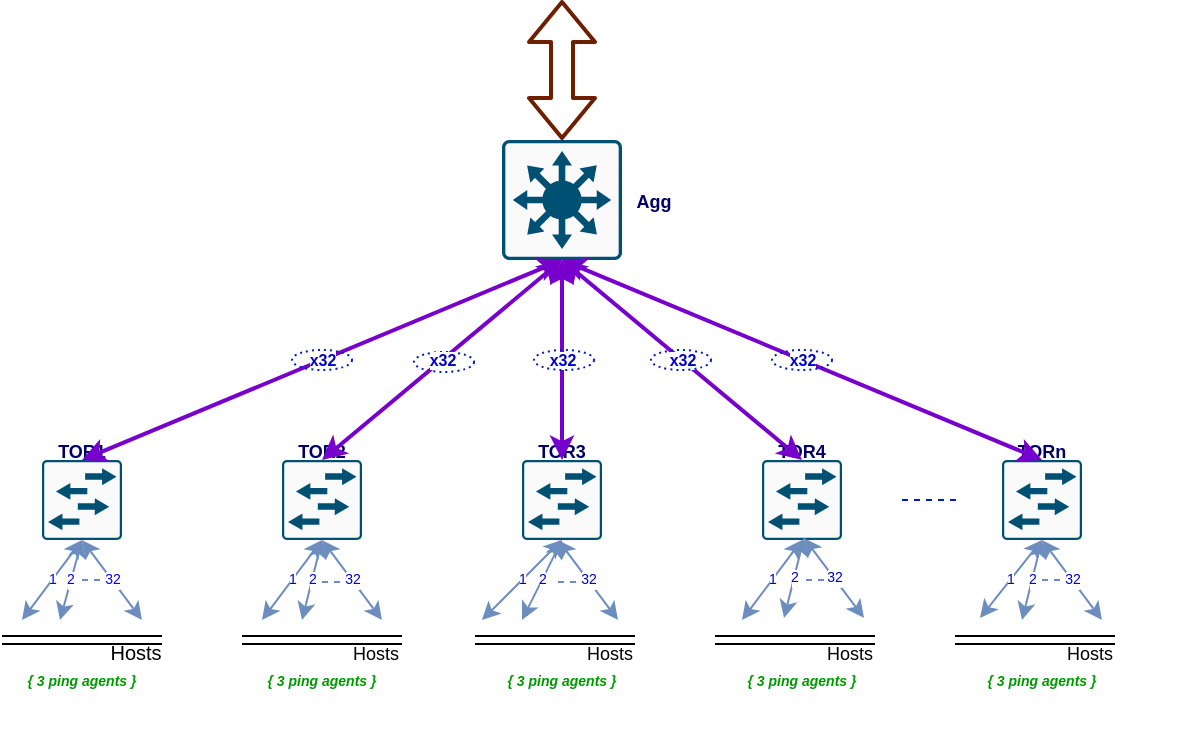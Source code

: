 <mxfile version="12.9.10" type="github">
  <diagram id="5KiuH8XkOpqRYHE2uusJ" name="Page-1">
    <mxGraphModel dx="714" dy="633" grid="1" gridSize="10" guides="1" tooltips="1" connect="1" arrows="1" fold="1" page="1" pageScale="1" pageWidth="850" pageHeight="1100" math="0" shadow="0">
      <root>
        <mxCell id="0" />
        <mxCell id="1" parent="0" />
        <mxCell id="-ruIdGfZLTY7F62S9Ap_-1" value="" style="points=[[0.015,0.015,0],[0.985,0.015,0],[0.985,0.985,0],[0.015,0.985,0],[0.25,0,0],[0.5,0,0],[0.75,0,0],[1,0.25,0],[1,0.5,0],[1,0.75,0],[0.75,1,0],[0.5,1,0],[0.25,1,0],[0,0.75,0],[0,0.5,0],[0,0.25,0]];verticalLabelPosition=bottom;html=1;verticalAlign=top;aspect=fixed;align=center;pointerEvents=1;shape=mxgraph.cisco19.rect;prIcon=l3_switch;fillColor=#FAFAFA;strokeColor=#005073;" parent="1" vertex="1">
          <mxGeometry x="310" y="160" width="60" height="60" as="geometry" />
        </mxCell>
        <mxCell id="uiAMYh9efbAVhKRE-S2l-2" value="" style="points=[[0.015,0.015,0],[0.985,0.015,0],[0.985,0.985,0],[0.015,0.985,0],[0.25,0,0],[0.5,0,0],[0.75,0,0],[1,0.25,0],[1,0.5,0],[1,0.75,0],[0.75,1,0],[0.5,1,0],[0.25,1,0],[0,0.75,0],[0,0.5,0],[0,0.25,0]];verticalLabelPosition=bottom;html=1;verticalAlign=top;aspect=fixed;align=center;pointerEvents=1;shape=mxgraph.cisco19.rect;prIcon=l2_switch;fillColor=#FAFAFA;strokeColor=#005073;" parent="1" vertex="1">
          <mxGeometry x="80" y="320" width="40" height="40" as="geometry" />
        </mxCell>
        <mxCell id="uiAMYh9efbAVhKRE-S2l-3" value="" style="points=[[0.015,0.015,0],[0.985,0.015,0],[0.985,0.985,0],[0.015,0.985,0],[0.25,0,0],[0.5,0,0],[0.75,0,0],[1,0.25,0],[1,0.5,0],[1,0.75,0],[0.75,1,0],[0.5,1,0],[0.25,1,0],[0,0.75,0],[0,0.5,0],[0,0.25,0]];verticalLabelPosition=bottom;html=1;verticalAlign=top;aspect=fixed;align=center;pointerEvents=1;shape=mxgraph.cisco19.rect;prIcon=l2_switch;fillColor=#FAFAFA;strokeColor=#005073;" parent="1" vertex="1">
          <mxGeometry x="200" y="320" width="40" height="40" as="geometry" />
        </mxCell>
        <mxCell id="uiAMYh9efbAVhKRE-S2l-4" value="" style="points=[[0.015,0.015,0],[0.985,0.015,0],[0.985,0.985,0],[0.015,0.985,0],[0.25,0,0],[0.5,0,0],[0.75,0,0],[1,0.25,0],[1,0.5,0],[1,0.75,0],[0.75,1,0],[0.5,1,0],[0.25,1,0],[0,0.75,0],[0,0.5,0],[0,0.25,0]];verticalLabelPosition=bottom;html=1;verticalAlign=top;aspect=fixed;align=center;pointerEvents=1;shape=mxgraph.cisco19.rect;prIcon=l2_switch;fillColor=#FAFAFA;strokeColor=#005073;" parent="1" vertex="1">
          <mxGeometry x="320" y="320" width="40" height="40" as="geometry" />
        </mxCell>
        <mxCell id="uiAMYh9efbAVhKRE-S2l-5" value="" style="points=[[0.015,0.015,0],[0.985,0.015,0],[0.985,0.985,0],[0.015,0.985,0],[0.25,0,0],[0.5,0,0],[0.75,0,0],[1,0.25,0],[1,0.5,0],[1,0.75,0],[0.75,1,0],[0.5,1,0],[0.25,1,0],[0,0.75,0],[0,0.5,0],[0,0.25,0]];verticalLabelPosition=bottom;html=1;verticalAlign=top;aspect=fixed;align=center;pointerEvents=1;shape=mxgraph.cisco19.rect;prIcon=l2_switch;fillColor=#FAFAFA;strokeColor=#005073;" parent="1" vertex="1">
          <mxGeometry x="440" y="320" width="40" height="40" as="geometry" />
        </mxCell>
        <mxCell id="uiAMYh9efbAVhKRE-S2l-6" value="" style="points=[[0.015,0.015,0],[0.985,0.015,0],[0.985,0.985,0],[0.015,0.985,0],[0.25,0,0],[0.5,0,0],[0.75,0,0],[1,0.25,0],[1,0.5,0],[1,0.75,0],[0.75,1,0],[0.5,1,0],[0.25,1,0],[0,0.75,0],[0,0.5,0],[0,0.25,0]];verticalLabelPosition=bottom;html=1;verticalAlign=top;aspect=fixed;align=center;pointerEvents=1;shape=mxgraph.cisco19.rect;prIcon=l2_switch;fillColor=#FAFAFA;strokeColor=#005073;" parent="1" vertex="1">
          <mxGeometry x="560" y="320" width="40" height="40" as="geometry" />
        </mxCell>
        <mxCell id="uiAMYh9efbAVhKRE-S2l-22" value="" style="group" parent="1" vertex="1" connectable="0">
          <mxGeometry x="60" y="410" width="100" height="21" as="geometry" />
        </mxCell>
        <mxCell id="uiAMYh9efbAVhKRE-S2l-7" value="" style="shape=link;html=1;" parent="uiAMYh9efbAVhKRE-S2l-22" edge="1">
          <mxGeometry width="50" height="50" relative="1" as="geometry">
            <mxPoint as="sourcePoint" />
            <mxPoint x="80" as="targetPoint" />
          </mxGeometry>
        </mxCell>
        <mxCell id="uiAMYh9efbAVhKRE-S2l-13" value="&lt;font style=&quot;font-size: 10px&quot;&gt;Hosts&lt;/font&gt;" style="text;html=1;strokeColor=none;fillColor=none;align=center;verticalAlign=middle;whiteSpace=wrap;rounded=0;" parent="uiAMYh9efbAVhKRE-S2l-22" vertex="1">
          <mxGeometry x="47" y="1" width="40" height="10" as="geometry" />
        </mxCell>
        <mxCell id="QmItaw_4NZArcTkm1Jns-1" value="" style="shape=image;html=1;verticalAlign=top;verticalLabelPosition=bottom;labelBackgroundColor=#ffffff;imageAspect=0;aspect=fixed;image=https://cdn3.iconfinder.com/data/icons/softwaredemo/PNG/128x128/DeleteRed.png;dashed=1;dashPattern=1 2;fillColor=none;fontSize=8;fontColor=#0000CC;" vertex="1" parent="uiAMYh9efbAVhKRE-S2l-22">
          <mxGeometry x="80" y="1" width="20" height="20" as="geometry" />
        </mxCell>
        <mxCell id="uiAMYh9efbAVhKRE-S2l-24" value="" style="group" parent="1" vertex="1" connectable="0">
          <mxGeometry x="180" y="410" width="87" height="11" as="geometry" />
        </mxCell>
        <mxCell id="uiAMYh9efbAVhKRE-S2l-25" value="" style="shape=link;html=1;" parent="uiAMYh9efbAVhKRE-S2l-24" edge="1">
          <mxGeometry width="50" height="50" relative="1" as="geometry">
            <mxPoint as="sourcePoint" />
            <mxPoint x="80" as="targetPoint" />
          </mxGeometry>
        </mxCell>
        <mxCell id="uiAMYh9efbAVhKRE-S2l-26" value="&lt;font style=&quot;font-size: 9px&quot;&gt;Hosts&lt;/font&gt;" style="text;html=1;strokeColor=none;fillColor=none;align=center;verticalAlign=middle;whiteSpace=wrap;rounded=0;" parent="uiAMYh9efbAVhKRE-S2l-24" vertex="1">
          <mxGeometry x="47" y="1" width="40" height="10" as="geometry" />
        </mxCell>
        <mxCell id="uiAMYh9efbAVhKRE-S2l-27" value="" style="group" parent="1" vertex="1" connectable="0">
          <mxGeometry x="296.5" y="410" width="87" height="11" as="geometry" />
        </mxCell>
        <mxCell id="uiAMYh9efbAVhKRE-S2l-28" value="" style="shape=link;html=1;" parent="uiAMYh9efbAVhKRE-S2l-27" edge="1">
          <mxGeometry width="50" height="50" relative="1" as="geometry">
            <mxPoint as="sourcePoint" />
            <mxPoint x="80" as="targetPoint" />
          </mxGeometry>
        </mxCell>
        <mxCell id="uiAMYh9efbAVhKRE-S2l-29" value="&lt;font style=&quot;font-size: 9px&quot;&gt;Hosts&lt;/font&gt;" style="text;html=1;strokeColor=none;fillColor=none;align=center;verticalAlign=middle;whiteSpace=wrap;rounded=0;" parent="uiAMYh9efbAVhKRE-S2l-27" vertex="1">
          <mxGeometry x="47" y="1" width="40" height="10" as="geometry" />
        </mxCell>
        <mxCell id="uiAMYh9efbAVhKRE-S2l-53" value="1" style="endArrow=classic;startArrow=classic;html=1;fontSize=7;exitX=0.5;exitY=1;exitDx=0;exitDy=0;exitPerimeter=0;fontColor=#0000CC;fillColor=#dae8fc;strokeColor=#6c8ebf;" parent="uiAMYh9efbAVhKRE-S2l-27" source="uiAMYh9efbAVhKRE-S2l-4" edge="1">
          <mxGeometry width="50" height="50" relative="1" as="geometry">
            <mxPoint x="33.5" y="-29" as="sourcePoint" />
            <mxPoint x="3.5" y="-10" as="targetPoint" />
          </mxGeometry>
        </mxCell>
        <mxCell id="uiAMYh9efbAVhKRE-S2l-30" value="" style="group" parent="1" vertex="1" connectable="0">
          <mxGeometry x="416.5" y="410" width="87" height="11" as="geometry" />
        </mxCell>
        <mxCell id="uiAMYh9efbAVhKRE-S2l-31" value="" style="shape=link;html=1;" parent="uiAMYh9efbAVhKRE-S2l-30" edge="1">
          <mxGeometry width="50" height="50" relative="1" as="geometry">
            <mxPoint as="sourcePoint" />
            <mxPoint x="80" as="targetPoint" />
          </mxGeometry>
        </mxCell>
        <mxCell id="uiAMYh9efbAVhKRE-S2l-32" value="&lt;font style=&quot;font-size: 9px&quot;&gt;Hosts&lt;/font&gt;" style="text;html=1;strokeColor=none;fillColor=none;align=center;verticalAlign=middle;whiteSpace=wrap;rounded=0;" parent="uiAMYh9efbAVhKRE-S2l-30" vertex="1">
          <mxGeometry x="47" y="1" width="40" height="10" as="geometry" />
        </mxCell>
        <mxCell id="uiAMYh9efbAVhKRE-S2l-33" value="" style="group" parent="1" vertex="1" connectable="0">
          <mxGeometry x="536.5" y="410" width="87" height="11" as="geometry" />
        </mxCell>
        <mxCell id="uiAMYh9efbAVhKRE-S2l-34" value="" style="shape=link;html=1;" parent="uiAMYh9efbAVhKRE-S2l-33" edge="1">
          <mxGeometry width="50" height="50" relative="1" as="geometry">
            <mxPoint as="sourcePoint" />
            <mxPoint x="80" as="targetPoint" />
          </mxGeometry>
        </mxCell>
        <mxCell id="uiAMYh9efbAVhKRE-S2l-35" value="&lt;font style=&quot;font-size: 9px&quot;&gt;Hosts&lt;/font&gt;" style="text;html=1;strokeColor=none;fillColor=none;align=center;verticalAlign=middle;whiteSpace=wrap;rounded=0;" parent="uiAMYh9efbAVhKRE-S2l-33" vertex="1">
          <mxGeometry x="47" y="1" width="40" height="10" as="geometry" />
        </mxCell>
        <mxCell id="uiAMYh9efbAVhKRE-S2l-48" value="1" style="endArrow=classic;startArrow=classic;html=1;fontSize=7;exitX=0.5;exitY=1;exitDx=0;exitDy=0;exitPerimeter=0;fontColor=#0000CC;fillColor=#dae8fc;strokeColor=#6c8ebf;" parent="1" source="uiAMYh9efbAVhKRE-S2l-3" edge="1">
          <mxGeometry width="50" height="50" relative="1" as="geometry">
            <mxPoint x="170" y="480" as="sourcePoint" />
            <mxPoint x="190" y="400" as="targetPoint" />
          </mxGeometry>
        </mxCell>
        <mxCell id="uiAMYh9efbAVhKRE-S2l-49" value="2" style="endArrow=classic;startArrow=classic;html=1;entryX=0.5;entryY=1;entryDx=0;entryDy=0;entryPerimeter=0;fontSize=7;fontColor=#0000CC;fillColor=#dae8fc;strokeColor=#6c8ebf;" parent="1" target="uiAMYh9efbAVhKRE-S2l-3" edge="1">
          <mxGeometry width="50" height="50" relative="1" as="geometry">
            <mxPoint x="210" y="400" as="sourcePoint" />
            <mxPoint x="218.5" y="450" as="targetPoint" />
          </mxGeometry>
        </mxCell>
        <mxCell id="uiAMYh9efbAVhKRE-S2l-50" value="" style="endArrow=none;dashed=1;html=1;strokeColor=#6c8ebf;fillColor=#dae8fc;" parent="1" edge="1">
          <mxGeometry width="50" height="50" relative="1" as="geometry">
            <mxPoint x="220" y="381" as="sourcePoint" />
            <mxPoint x="230" y="381" as="targetPoint" />
          </mxGeometry>
        </mxCell>
        <mxCell id="uiAMYh9efbAVhKRE-S2l-51" value="32" style="endArrow=classic;startArrow=classic;html=1;fontSize=7;exitX=0.5;exitY=1;exitDx=0;exitDy=0;exitPerimeter=0;fontColor=#0000CC;fillColor=#dae8fc;strokeColor=#6c8ebf;" parent="1" source="uiAMYh9efbAVhKRE-S2l-3" edge="1">
          <mxGeometry width="50" height="50" relative="1" as="geometry">
            <mxPoint x="230" y="480" as="sourcePoint" />
            <mxPoint x="250" y="400" as="targetPoint" />
          </mxGeometry>
        </mxCell>
        <mxCell id="uiAMYh9efbAVhKRE-S2l-37" value="1" style="endArrow=classic;startArrow=classic;html=1;entryX=0.5;entryY=1;entryDx=0;entryDy=0;entryPerimeter=0;fontSize=7;fillColor=#dae8fc;strokeColor=#6c8ebf;fontColor=#0000FF;" parent="1" target="uiAMYh9efbAVhKRE-S2l-2" edge="1">
          <mxGeometry width="50" height="50" relative="1" as="geometry">
            <mxPoint x="70" y="400" as="sourcePoint" />
            <mxPoint x="370" y="410" as="targetPoint" />
          </mxGeometry>
        </mxCell>
        <mxCell id="uiAMYh9efbAVhKRE-S2l-38" value="2" style="endArrow=classic;startArrow=classic;html=1;entryX=0.5;entryY=1;entryDx=0;entryDy=0;entryPerimeter=0;fontSize=7;fillColor=#dae8fc;strokeColor=#6c8ebf;fontColor=#0000FF;" parent="1" target="uiAMYh9efbAVhKRE-S2l-2" edge="1">
          <mxGeometry width="50" height="50" relative="1" as="geometry">
            <mxPoint x="89" y="400" as="sourcePoint" />
            <mxPoint x="118.5" y="370" as="targetPoint" />
          </mxGeometry>
        </mxCell>
        <mxCell id="uiAMYh9efbAVhKRE-S2l-39" value="" style="endArrow=none;dashed=1;html=1;fontColor=#0000FF;fillColor=#dae8fc;strokeColor=#6c8ebf;" parent="1" edge="1">
          <mxGeometry width="50" height="50" relative="1" as="geometry">
            <mxPoint x="100" y="380" as="sourcePoint" />
            <mxPoint x="110" y="380" as="targetPoint" />
          </mxGeometry>
        </mxCell>
        <mxCell id="uiAMYh9efbAVhKRE-S2l-40" value="32" style="endArrow=classic;startArrow=classic;html=1;entryX=0.5;entryY=1;entryDx=0;entryDy=0;entryPerimeter=0;fontSize=7;fillColor=#dae8fc;strokeColor=#6c8ebf;fontColor=#0000FF;" parent="1" target="uiAMYh9efbAVhKRE-S2l-2" edge="1">
          <mxGeometry width="50" height="50" relative="1" as="geometry">
            <mxPoint x="130" y="400" as="sourcePoint" />
            <mxPoint x="370" y="410" as="targetPoint" />
          </mxGeometry>
        </mxCell>
        <mxCell id="uiAMYh9efbAVhKRE-S2l-54" value="2" style="endArrow=classic;startArrow=classic;html=1;entryX=0.5;entryY=1;entryDx=0;entryDy=0;entryPerimeter=0;fontSize=7;fontColor=#0000CC;fillColor=#dae8fc;strokeColor=#6c8ebf;" parent="1" target="uiAMYh9efbAVhKRE-S2l-4" edge="1">
          <mxGeometry width="50" height="50" relative="1" as="geometry">
            <mxPoint x="320" y="400" as="sourcePoint" />
            <mxPoint x="345" y="360" as="targetPoint" />
          </mxGeometry>
        </mxCell>
        <mxCell id="uiAMYh9efbAVhKRE-S2l-56" value="" style="endArrow=none;dashed=1;html=1;strokeColor=#6c8ebf;fillColor=#dae8fc;" parent="1" edge="1">
          <mxGeometry width="50" height="50" relative="1" as="geometry">
            <mxPoint x="338" y="381" as="sourcePoint" />
            <mxPoint x="348" y="381" as="targetPoint" />
          </mxGeometry>
        </mxCell>
        <mxCell id="uiAMYh9efbAVhKRE-S2l-57" value="32" style="endArrow=classic;startArrow=classic;html=1;fontSize=7;exitX=0.5;exitY=1;exitDx=0;exitDy=0;exitPerimeter=0;fontColor=#0000CC;fillColor=#dae8fc;strokeColor=#6c8ebf;" parent="1" edge="1">
          <mxGeometry width="50" height="50" relative="1" as="geometry">
            <mxPoint x="338" y="360" as="sourcePoint" />
            <mxPoint x="368" y="400" as="targetPoint" />
          </mxGeometry>
        </mxCell>
        <mxCell id="uiAMYh9efbAVhKRE-S2l-70" value="1" style="endArrow=classic;startArrow=classic;html=1;fontSize=7;exitX=0.5;exitY=1;exitDx=0;exitDy=0;exitPerimeter=0;fontColor=#0000CC;fillColor=#dae8fc;strokeColor=#6c8ebf;" parent="1" edge="1">
          <mxGeometry width="50" height="50" relative="1" as="geometry">
            <mxPoint x="460" y="360" as="sourcePoint" />
            <mxPoint x="430" y="400" as="targetPoint" />
          </mxGeometry>
        </mxCell>
        <mxCell id="uiAMYh9efbAVhKRE-S2l-71" value="2" style="endArrow=classic;startArrow=classic;html=1;entryX=0.5;entryY=1;entryDx=0;entryDy=0;entryPerimeter=0;fontSize=7;fontColor=#0000CC;fillColor=#dae8fc;strokeColor=#6c8ebf;" parent="1" edge="1">
          <mxGeometry width="50" height="50" relative="1" as="geometry">
            <mxPoint x="451" y="399" as="sourcePoint" />
            <mxPoint x="461" y="359" as="targetPoint" />
          </mxGeometry>
        </mxCell>
        <mxCell id="uiAMYh9efbAVhKRE-S2l-72" value="" style="endArrow=none;dashed=1;html=1;strokeColor=#6c8ebf;fillColor=#dae8fc;" parent="1" edge="1">
          <mxGeometry width="50" height="50" relative="1" as="geometry">
            <mxPoint x="462" y="380" as="sourcePoint" />
            <mxPoint x="472" y="380" as="targetPoint" />
          </mxGeometry>
        </mxCell>
        <mxCell id="uiAMYh9efbAVhKRE-S2l-73" value="32" style="endArrow=classic;startArrow=classic;html=1;fontSize=7;exitX=0.5;exitY=1;exitDx=0;exitDy=0;exitPerimeter=0;fontColor=#0000CC;fillColor=#dae8fc;strokeColor=#6c8ebf;" parent="1" edge="1">
          <mxGeometry width="50" height="50" relative="1" as="geometry">
            <mxPoint x="461" y="359" as="sourcePoint" />
            <mxPoint x="491" y="399" as="targetPoint" />
          </mxGeometry>
        </mxCell>
        <mxCell id="uiAMYh9efbAVhKRE-S2l-74" value="1" style="endArrow=classic;startArrow=classic;html=1;fontSize=7;exitX=0.5;exitY=1;exitDx=0;exitDy=0;exitPerimeter=0;fontColor=#0000CC;fillColor=#dae8fc;strokeColor=#6c8ebf;" parent="1" source="uiAMYh9efbAVhKRE-S2l-6" edge="1">
          <mxGeometry width="50" height="50" relative="1" as="geometry">
            <mxPoint x="579" y="359" as="sourcePoint" />
            <mxPoint x="549" y="399" as="targetPoint" />
          </mxGeometry>
        </mxCell>
        <mxCell id="uiAMYh9efbAVhKRE-S2l-75" value="2" style="endArrow=classic;startArrow=classic;html=1;entryX=0.5;entryY=1;entryDx=0;entryDy=0;entryPerimeter=0;fontSize=7;fontColor=#0000CC;fillColor=#dae8fc;strokeColor=#6c8ebf;" parent="1" target="uiAMYh9efbAVhKRE-S2l-6" edge="1">
          <mxGeometry width="50" height="50" relative="1" as="geometry">
            <mxPoint x="570" y="400" as="sourcePoint" />
            <mxPoint x="580" y="360" as="targetPoint" />
          </mxGeometry>
        </mxCell>
        <mxCell id="uiAMYh9efbAVhKRE-S2l-76" value="" style="endArrow=none;dashed=1;html=1;strokeColor=#6c8ebf;fillColor=#dae8fc;" parent="1" edge="1">
          <mxGeometry width="50" height="50" relative="1" as="geometry">
            <mxPoint x="580" y="380" as="sourcePoint" />
            <mxPoint x="590" y="380" as="targetPoint" />
          </mxGeometry>
        </mxCell>
        <mxCell id="uiAMYh9efbAVhKRE-S2l-77" value="32" style="endArrow=classic;startArrow=classic;html=1;fontSize=7;exitX=0.5;exitY=1;exitDx=0;exitDy=0;exitPerimeter=0;fontColor=#0000CC;fillColor=#dae8fc;strokeColor=#6c8ebf;" parent="1" edge="1">
          <mxGeometry width="50" height="50" relative="1" as="geometry">
            <mxPoint x="580" y="360" as="sourcePoint" />
            <mxPoint x="610" y="400" as="targetPoint" />
          </mxGeometry>
        </mxCell>
        <mxCell id="uiAMYh9efbAVhKRE-S2l-78" value="&lt;font color=&quot;#000066&quot; size=&quot;1&quot;&gt;&lt;b style=&quot;font-size: 9px&quot;&gt;TOR1&lt;/b&gt;&lt;/font&gt;" style="text;html=1;strokeColor=none;fillColor=none;align=center;verticalAlign=middle;whiteSpace=wrap;rounded=0;fontSize=7;fontColor=#0000CC;" parent="1" vertex="1">
          <mxGeometry x="80" y="310" width="40" height="10" as="geometry" />
        </mxCell>
        <mxCell id="uiAMYh9efbAVhKRE-S2l-79" value="&lt;font color=&quot;#000066&quot; size=&quot;1&quot;&gt;&lt;b style=&quot;font-size: 9px&quot;&gt;TOR2&lt;/b&gt;&lt;/font&gt;" style="text;html=1;strokeColor=none;fillColor=none;align=center;verticalAlign=middle;whiteSpace=wrap;rounded=0;fontSize=7;fontColor=#0000CC;" parent="1" vertex="1">
          <mxGeometry x="200" y="310" width="40" height="10" as="geometry" />
        </mxCell>
        <mxCell id="uiAMYh9efbAVhKRE-S2l-80" value="&lt;font color=&quot;#000066&quot; size=&quot;1&quot;&gt;&lt;b style=&quot;font-size: 9px&quot;&gt;TOR3&lt;/b&gt;&lt;/font&gt;" style="text;html=1;strokeColor=none;fillColor=none;align=center;verticalAlign=middle;whiteSpace=wrap;rounded=0;fontSize=7;fontColor=#0000CC;" parent="1" vertex="1">
          <mxGeometry x="320" y="310" width="40" height="10" as="geometry" />
        </mxCell>
        <mxCell id="uiAMYh9efbAVhKRE-S2l-81" value="&lt;font color=&quot;#000066&quot; size=&quot;1&quot;&gt;&lt;b style=&quot;font-size: 9px&quot;&gt;TOR4&lt;/b&gt;&lt;/font&gt;" style="text;html=1;strokeColor=none;fillColor=none;align=center;verticalAlign=middle;whiteSpace=wrap;rounded=0;fontSize=7;fontColor=#0000CC;" parent="1" vertex="1">
          <mxGeometry x="440" y="310" width="40" height="10" as="geometry" />
        </mxCell>
        <mxCell id="uiAMYh9efbAVhKRE-S2l-84" value="&lt;font color=&quot;#000066&quot; size=&quot;1&quot;&gt;&lt;b style=&quot;font-size: 9px&quot;&gt;TORn&lt;/b&gt;&lt;/font&gt;" style="text;html=1;strokeColor=none;fillColor=none;align=center;verticalAlign=middle;whiteSpace=wrap;rounded=0;fontSize=7;fontColor=#0000CC;" parent="1" vertex="1">
          <mxGeometry x="560" y="310" width="40" height="10" as="geometry" />
        </mxCell>
        <mxCell id="uiAMYh9efbAVhKRE-S2l-85" value="" style="endArrow=none;dashed=1;html=1;strokeColor=#001DBC;fontSize=7;fontColor=#0000CC;fillColor=#0050ef;" parent="1" edge="1">
          <mxGeometry width="50" height="50" relative="1" as="geometry">
            <mxPoint x="510" y="340" as="sourcePoint" />
            <mxPoint x="540" y="340" as="targetPoint" />
          </mxGeometry>
        </mxCell>
        <mxCell id="uiAMYh9efbAVhKRE-S2l-86" value="&lt;b&gt;&lt;i&gt;&lt;font color=&quot;#009900&quot;&gt;{ 3 ping agents }&lt;/font&gt;&lt;/i&gt;&lt;/b&gt;" style="text;html=1;strokeColor=none;fillColor=none;align=center;verticalAlign=middle;whiteSpace=wrap;rounded=0;fontSize=7;fontColor=#0000CC;" parent="1" vertex="1">
          <mxGeometry x="70" y="421" width="60" height="20" as="geometry" />
        </mxCell>
        <mxCell id="uiAMYh9efbAVhKRE-S2l-87" value="&lt;b&gt;&lt;i&gt;&lt;font color=&quot;#009900&quot;&gt;{ 3 ping agents }&lt;/font&gt;&lt;/i&gt;&lt;/b&gt;" style="text;html=1;strokeColor=none;fillColor=none;align=center;verticalAlign=middle;whiteSpace=wrap;rounded=0;fontSize=7;fontColor=#0000CC;" parent="1" vertex="1">
          <mxGeometry x="190" y="421" width="60" height="20" as="geometry" />
        </mxCell>
        <mxCell id="uiAMYh9efbAVhKRE-S2l-88" value="&lt;b&gt;&lt;i&gt;&lt;font color=&quot;#009900&quot;&gt;{ 3 ping agents }&lt;/font&gt;&lt;/i&gt;&lt;/b&gt;" style="text;html=1;strokeColor=none;fillColor=none;align=center;verticalAlign=middle;whiteSpace=wrap;rounded=0;fontSize=7;fontColor=#0000CC;" parent="1" vertex="1">
          <mxGeometry x="310" y="421" width="60" height="20" as="geometry" />
        </mxCell>
        <mxCell id="uiAMYh9efbAVhKRE-S2l-89" value="&lt;b&gt;&lt;i&gt;&lt;font color=&quot;#009900&quot;&gt;{ 3 ping agents }&lt;/font&gt;&lt;/i&gt;&lt;/b&gt;" style="text;html=1;strokeColor=none;fillColor=none;align=center;verticalAlign=middle;whiteSpace=wrap;rounded=0;fontSize=7;fontColor=#0000CC;" parent="1" vertex="1">
          <mxGeometry x="430" y="421" width="60" height="20" as="geometry" />
        </mxCell>
        <mxCell id="uiAMYh9efbAVhKRE-S2l-90" value="&lt;b&gt;&lt;i&gt;&lt;font color=&quot;#009900&quot;&gt;{ 3 ping agents }&lt;/font&gt;&lt;/i&gt;&lt;/b&gt;" style="text;html=1;strokeColor=none;fillColor=none;align=center;verticalAlign=middle;whiteSpace=wrap;rounded=0;fontSize=7;fontColor=#0000CC;" parent="1" vertex="1">
          <mxGeometry x="550" y="421" width="60" height="20" as="geometry" />
        </mxCell>
        <mxCell id="uiAMYh9efbAVhKRE-S2l-96" value="" style="group" parent="1" vertex="1" connectable="0">
          <mxGeometry x="205" y="265" width="30" height="10" as="geometry" />
        </mxCell>
        <mxCell id="uiAMYh9efbAVhKRE-S2l-91" value="x32" style="endArrow=classic;startArrow=classic;html=1;strokeColor=#7700CC;fontSize=8;fontColor=#0000CC;exitX=0.5;exitY=1;exitDx=0;exitDy=0;entryX=0.5;entryY=1;entryDx=0;entryDy=0;entryPerimeter=0;fillColor=#aa00ff;strokeWidth=2;fontStyle=1" parent="uiAMYh9efbAVhKRE-S2l-96" source="uiAMYh9efbAVhKRE-S2l-78" target="-ruIdGfZLTY7F62S9Ap_-1" edge="1">
          <mxGeometry width="50" height="50" relative="1" as="geometry">
            <mxPoint x="105" y="145" as="sourcePoint" />
            <mxPoint x="155" y="95" as="targetPoint" />
          </mxGeometry>
        </mxCell>
        <mxCell id="uiAMYh9efbAVhKRE-S2l-92" value="" style="ellipse;whiteSpace=wrap;html=1;fontSize=8;fontColor=#ffffff;fillColor=none;dashed=1;dashPattern=1 2;strokeColor=#001DBC;" parent="uiAMYh9efbAVhKRE-S2l-96" vertex="1">
          <mxGeometry width="30" height="10" as="geometry" />
        </mxCell>
        <mxCell id="uiAMYh9efbAVhKRE-S2l-100" value="" style="group" parent="1" vertex="1" connectable="0">
          <mxGeometry x="280" y="290" width="30" height="10" as="geometry" />
        </mxCell>
        <mxCell id="uiAMYh9efbAVhKRE-S2l-102" value="" style="ellipse;whiteSpace=wrap;html=1;fontSize=8;fontColor=#ffffff;fillColor=none;dashed=1;dashPattern=1 2;strokeColor=#001DBC;" parent="uiAMYh9efbAVhKRE-S2l-100" vertex="1">
          <mxGeometry x="-14" y="-24" width="30" height="10" as="geometry" />
        </mxCell>
        <mxCell id="uiAMYh9efbAVhKRE-S2l-101" value="x32" style="endArrow=classic;startArrow=classic;html=1;strokeColor=#7700CC;fontSize=8;fontColor=#0000CC;exitX=0.5;exitY=0;exitDx=0;exitDy=0;entryX=0.5;entryY=1;entryDx=0;entryDy=0;entryPerimeter=0;fillColor=#aa00ff;strokeWidth=2;fontStyle=1;exitPerimeter=0;" parent="1" source="uiAMYh9efbAVhKRE-S2l-3" target="-ruIdGfZLTY7F62S9Ap_-1" edge="1">
          <mxGeometry width="50" height="50" relative="1" as="geometry">
            <mxPoint x="385" y="435" as="sourcePoint" />
            <mxPoint x="435" y="385" as="targetPoint" />
          </mxGeometry>
        </mxCell>
        <mxCell id="uiAMYh9efbAVhKRE-S2l-103" value="x32" style="endArrow=classic;startArrow=classic;html=1;strokeColor=#7700CC;fontSize=8;fontColor=#0000CC;exitX=0.5;exitY=1;exitDx=0;exitDy=0;entryX=0.5;entryY=1;entryDx=0;entryDy=0;entryPerimeter=0;fillColor=#aa00ff;strokeWidth=2;fontStyle=1;" parent="1" source="uiAMYh9efbAVhKRE-S2l-80" target="-ruIdGfZLTY7F62S9Ap_-1" edge="1">
          <mxGeometry width="50" height="50" relative="1" as="geometry">
            <mxPoint x="365" y="310" as="sourcePoint" />
            <mxPoint x="485" y="210" as="targetPoint" />
          </mxGeometry>
        </mxCell>
        <mxCell id="uiAMYh9efbAVhKRE-S2l-104" value="" style="group" parent="1" vertex="1" connectable="0">
          <mxGeometry x="340" y="290" width="30" height="10" as="geometry" />
        </mxCell>
        <mxCell id="uiAMYh9efbAVhKRE-S2l-105" value="" style="ellipse;whiteSpace=wrap;html=1;fontSize=8;fontColor=#ffffff;fillColor=none;dashed=1;dashPattern=1 2;strokeColor=#001DBC;" parent="uiAMYh9efbAVhKRE-S2l-104" vertex="1">
          <mxGeometry x="-14" y="-25" width="30" height="10" as="geometry" />
        </mxCell>
        <mxCell id="QmItaw_4NZArcTkm1Jns-11" value="" style="shape=image;html=1;verticalAlign=top;verticalLabelPosition=bottom;labelBackgroundColor=#ffffff;imageAspect=0;aspect=fixed;image=https://cdn3.iconfinder.com/data/icons/softwaredemo/PNG/128x128/DeleteRed.png;dashed=1;dashPattern=1 2;fillColor=none;fontSize=8;fontColor=#0000CC;" vertex="1" parent="uiAMYh9efbAVhKRE-S2l-104">
          <mxGeometry y="-42" width="20" height="20" as="geometry" />
        </mxCell>
        <mxCell id="uiAMYh9efbAVhKRE-S2l-106" value="" style="shape=flexArrow;endArrow=classic;startArrow=classic;html=1;strokeColor=#6D1F00;strokeWidth=2;fontSize=8;fontColor=#0000CC;exitX=0.5;exitY=0;exitDx=0;exitDy=0;exitPerimeter=0;fillColor=none;" parent="1" source="-ruIdGfZLTY7F62S9Ap_-1" edge="1">
          <mxGeometry width="50" height="50" relative="1" as="geometry">
            <mxPoint x="310" y="350" as="sourcePoint" />
            <mxPoint x="340" y="90" as="targetPoint" />
          </mxGeometry>
        </mxCell>
        <mxCell id="uiAMYh9efbAVhKRE-S2l-107" value="x32" style="endArrow=classic;startArrow=classic;html=1;strokeColor=#7700CC;fontSize=8;fontColor=#0000CC;exitX=0.5;exitY=1;exitDx=0;exitDy=0;entryX=0.5;entryY=1;entryDx=0;entryDy=0;entryPerimeter=0;fillColor=#aa00ff;strokeWidth=2;fontStyle=1;" parent="1" source="uiAMYh9efbAVhKRE-S2l-81" target="-ruIdGfZLTY7F62S9Ap_-1" edge="1">
          <mxGeometry width="50" height="50" relative="1" as="geometry">
            <mxPoint x="400" y="320" as="sourcePoint" />
            <mxPoint x="400" y="220" as="targetPoint" />
          </mxGeometry>
        </mxCell>
        <mxCell id="uiAMYh9efbAVhKRE-S2l-108" value="" style="group" parent="1" vertex="1" connectable="0">
          <mxGeometry x="398.5" y="289" width="30" height="10" as="geometry" />
        </mxCell>
        <mxCell id="uiAMYh9efbAVhKRE-S2l-109" value="" style="ellipse;whiteSpace=wrap;html=1;fontSize=8;fontColor=#ffffff;fillColor=none;dashed=1;dashPattern=1 2;strokeColor=#001DBC;" parent="uiAMYh9efbAVhKRE-S2l-108" vertex="1">
          <mxGeometry x="-14" y="-24" width="30" height="10" as="geometry" />
        </mxCell>
        <mxCell id="uiAMYh9efbAVhKRE-S2l-110" value="x32" style="endArrow=classic;startArrow=classic;html=1;strokeColor=#7700CC;fontSize=8;fontColor=#0000CC;exitX=0.5;exitY=1;exitDx=0;exitDy=0;entryX=0.5;entryY=1;entryDx=0;entryDy=0;entryPerimeter=0;fillColor=#aa00ff;strokeWidth=2;fontStyle=1;" parent="1" source="uiAMYh9efbAVhKRE-S2l-84" target="-ruIdGfZLTY7F62S9Ap_-1" edge="1">
          <mxGeometry width="50" height="50" relative="1" as="geometry">
            <mxPoint x="550" y="299" as="sourcePoint" />
            <mxPoint x="430" y="199" as="targetPoint" />
          </mxGeometry>
        </mxCell>
        <mxCell id="uiAMYh9efbAVhKRE-S2l-111" value="" style="group" parent="1" vertex="1" connectable="0">
          <mxGeometry x="459" y="289" width="30" height="10" as="geometry" />
        </mxCell>
        <mxCell id="uiAMYh9efbAVhKRE-S2l-112" value="" style="ellipse;whiteSpace=wrap;html=1;fontSize=8;fontColor=#ffffff;fillColor=none;dashed=1;dashPattern=1 2;strokeColor=#001DBC;" parent="uiAMYh9efbAVhKRE-S2l-111" vertex="1">
          <mxGeometry x="-14" y="-24" width="30" height="10" as="geometry" />
        </mxCell>
        <mxCell id="uiAMYh9efbAVhKRE-S2l-117" value="&lt;font color=&quot;#000066&quot; size=&quot;1&quot;&gt;&lt;b style=&quot;font-size: 9px&quot;&gt;Agg&lt;/b&gt;&lt;/font&gt;" style="text;html=1;strokeColor=none;fillColor=none;align=center;verticalAlign=middle;whiteSpace=wrap;rounded=0;fontSize=7;fontColor=#0000CC;" parent="1" vertex="1">
          <mxGeometry x="366" y="185" width="40" height="10" as="geometry" />
        </mxCell>
        <mxCell id="QmItaw_4NZArcTkm1Jns-3" value="" style="shape=image;html=1;verticalAlign=top;verticalLabelPosition=bottom;labelBackgroundColor=#ffffff;imageAspect=0;aspect=fixed;image=https://cdn3.iconfinder.com/data/icons/softwaredemo/PNG/128x128/DeleteRed.png;dashed=1;dashPattern=1 2;fillColor=none;fontSize=8;fontColor=#0000CC;" vertex="1" parent="1">
          <mxGeometry x="116" y="370" width="20" height="20" as="geometry" />
        </mxCell>
        <mxCell id="QmItaw_4NZArcTkm1Jns-4" value="" style="shape=image;html=1;verticalAlign=top;verticalLabelPosition=bottom;labelBackgroundColor=#ffffff;imageAspect=0;aspect=fixed;image=https://cdn3.iconfinder.com/data/icons/softwaredemo/PNG/128x128/DeleteRed.png;dashed=1;dashPattern=1 2;fillColor=none;fontSize=8;fontColor=#0000CC;" vertex="1" parent="1">
          <mxGeometry x="120" y="330" width="20" height="20" as="geometry" />
        </mxCell>
        <mxCell id="QmItaw_4NZArcTkm1Jns-5" value="" style="shape=image;html=1;verticalAlign=top;verticalLabelPosition=bottom;labelBackgroundColor=#ffffff;imageAspect=0;aspect=fixed;image=https://cdn3.iconfinder.com/data/icons/softwaredemo/PNG/128x128/DeleteRed.png;dashed=1;dashPattern=1 2;fillColor=none;fontSize=8;fontColor=#0000CC;" vertex="1" parent="1">
          <mxGeometry x="220" y="245" width="20" height="20" as="geometry" />
        </mxCell>
        <mxCell id="QmItaw_4NZArcTkm1Jns-6" value="" style="shape=image;html=1;verticalAlign=top;verticalLabelPosition=bottom;labelBackgroundColor=#ffffff;imageAspect=0;aspect=fixed;image=https://cdn3.iconfinder.com/data/icons/softwaredemo/PNG/128x128/DeleteRed.png;dashed=1;dashPattern=1 2;fillColor=none;fontSize=8;fontColor=#0000CC;" vertex="1" parent="1">
          <mxGeometry x="289.5" y="180" width="20" height="20" as="geometry" />
        </mxCell>
        <mxCell id="QmItaw_4NZArcTkm1Jns-7" value="" style="shape=image;html=1;verticalAlign=top;verticalLabelPosition=bottom;labelBackgroundColor=#ffffff;imageAspect=0;aspect=fixed;image=https://cdn3.iconfinder.com/data/icons/softwaredemo/PNG/128x128/DeleteRed.png;dashed=1;dashPattern=1 2;fillColor=none;fontSize=8;fontColor=#0000CC;" vertex="1" parent="1">
          <mxGeometry x="290.5" y="252" width="20" height="20" as="geometry" />
        </mxCell>
        <mxCell id="QmItaw_4NZArcTkm1Jns-8" value="" style="shape=image;html=1;verticalAlign=top;verticalLabelPosition=bottom;labelBackgroundColor=#ffffff;imageAspect=0;aspect=fixed;image=https://cdn3.iconfinder.com/data/icons/softwaredemo/PNG/128x128/DeleteRed.png;dashed=1;dashPattern=1 2;fillColor=none;fontSize=8;fontColor=#0000CC;" vertex="1" parent="1">
          <mxGeometry x="236" y="330" width="20" height="20" as="geometry" />
        </mxCell>
        <mxCell id="QmItaw_4NZArcTkm1Jns-9" value="" style="shape=image;html=1;verticalAlign=top;verticalLabelPosition=bottom;labelBackgroundColor=#ffffff;imageAspect=0;aspect=fixed;image=https://cdn3.iconfinder.com/data/icons/softwaredemo/PNG/128x128/DeleteRed.png;dashed=1;dashPattern=1 2;fillColor=none;fontSize=8;fontColor=#0000CC;" vertex="1" parent="1">
          <mxGeometry x="237" y="370" width="20" height="20" as="geometry" />
        </mxCell>
        <mxCell id="QmItaw_4NZArcTkm1Jns-10" value="" style="shape=image;html=1;verticalAlign=top;verticalLabelPosition=bottom;labelBackgroundColor=#ffffff;imageAspect=0;aspect=fixed;image=https://cdn3.iconfinder.com/data/icons/softwaredemo/PNG/128x128/DeleteRed.png;dashed=1;dashPattern=1 2;fillColor=none;fontSize=8;fontColor=#0000CC;" vertex="1" parent="1">
          <mxGeometry x="255" y="410" width="20" height="20" as="geometry" />
        </mxCell>
        <mxCell id="QmItaw_4NZArcTkm1Jns-21" value="" style="group" vertex="1" connectable="0" parent="1">
          <mxGeometry x="445" y="289" width="30" height="10" as="geometry" />
        </mxCell>
        <mxCell id="QmItaw_4NZArcTkm1Jns-22" value="" style="shape=image;html=1;verticalAlign=top;verticalLabelPosition=bottom;labelBackgroundColor=#ffffff;imageAspect=0;aspect=fixed;image=https://cdn3.iconfinder.com/data/icons/softwaredemo/PNG/128x128/DeleteRed.png;dashed=1;dashPattern=1 2;fillColor=none;fontSize=8;fontColor=#0000CC;" vertex="1" parent="QmItaw_4NZArcTkm1Jns-21">
          <mxGeometry y="-42" width="20" height="20" as="geometry" />
        </mxCell>
        <mxCell id="QmItaw_4NZArcTkm1Jns-23" value="" style="group" vertex="1" connectable="0" parent="1">
          <mxGeometry x="383.5" y="289" width="30" height="10" as="geometry" />
        </mxCell>
        <mxCell id="QmItaw_4NZArcTkm1Jns-24" value="" style="shape=image;html=1;verticalAlign=top;verticalLabelPosition=bottom;labelBackgroundColor=#ffffff;imageAspect=0;aspect=fixed;image=https://cdn3.iconfinder.com/data/icons/softwaredemo/PNG/128x128/DeleteRed.png;dashed=1;dashPattern=1 2;fillColor=none;fontSize=8;fontColor=#0000CC;" vertex="1" parent="QmItaw_4NZArcTkm1Jns-23">
          <mxGeometry y="-42" width="20" height="20" as="geometry" />
        </mxCell>
        <mxCell id="QmItaw_4NZArcTkm1Jns-25" value="" style="group" vertex="1" connectable="0" parent="1">
          <mxGeometry x="600" y="370" width="30" height="50" as="geometry" />
        </mxCell>
        <mxCell id="QmItaw_4NZArcTkm1Jns-26" value="" style="shape=image;html=1;verticalAlign=top;verticalLabelPosition=bottom;labelBackgroundColor=#ffffff;imageAspect=0;aspect=fixed;image=https://cdn3.iconfinder.com/data/icons/softwaredemo/PNG/128x128/DeleteRed.png;dashed=1;dashPattern=1 2;fillColor=none;fontSize=8;fontColor=#0000CC;" vertex="1" parent="QmItaw_4NZArcTkm1Jns-25">
          <mxGeometry y="-42" width="20" height="20" as="geometry" />
        </mxCell>
        <mxCell id="QmItaw_4NZArcTkm1Jns-31" value="" style="group" vertex="1" connectable="0" parent="QmItaw_4NZArcTkm1Jns-25">
          <mxGeometry y="40" width="30" height="10" as="geometry" />
        </mxCell>
        <mxCell id="QmItaw_4NZArcTkm1Jns-32" value="" style="shape=image;html=1;verticalAlign=top;verticalLabelPosition=bottom;labelBackgroundColor=#ffffff;imageAspect=0;aspect=fixed;image=https://cdn3.iconfinder.com/data/icons/softwaredemo/PNG/128x128/DeleteRed.png;dashed=1;dashPattern=1 2;fillColor=none;fontSize=8;fontColor=#0000CC;" vertex="1" parent="QmItaw_4NZArcTkm1Jns-31">
          <mxGeometry y="-42" width="20" height="20" as="geometry" />
        </mxCell>
        <mxCell id="QmItaw_4NZArcTkm1Jns-27" value="" style="group" vertex="1" connectable="0" parent="1">
          <mxGeometry x="473.5" y="370" width="30" height="10" as="geometry" />
        </mxCell>
        <mxCell id="QmItaw_4NZArcTkm1Jns-28" value="" style="shape=image;html=1;verticalAlign=top;verticalLabelPosition=bottom;labelBackgroundColor=#ffffff;imageAspect=0;aspect=fixed;image=https://cdn3.iconfinder.com/data/icons/softwaredemo/PNG/128x128/DeleteRed.png;dashed=1;dashPattern=1 2;fillColor=none;fontSize=8;fontColor=#0000CC;" vertex="1" parent="QmItaw_4NZArcTkm1Jns-27">
          <mxGeometry y="-42" width="20" height="20" as="geometry" />
        </mxCell>
        <mxCell id="QmItaw_4NZArcTkm1Jns-29" value="" style="group" vertex="1" connectable="0" parent="1">
          <mxGeometry x="353.5" y="370" width="30" height="10" as="geometry" />
        </mxCell>
        <mxCell id="QmItaw_4NZArcTkm1Jns-30" value="" style="shape=image;html=1;verticalAlign=top;verticalLabelPosition=bottom;labelBackgroundColor=#ffffff;imageAspect=0;aspect=fixed;image=https://cdn3.iconfinder.com/data/icons/softwaredemo/PNG/128x128/DeleteRed.png;dashed=1;dashPattern=1 2;fillColor=none;fontSize=8;fontColor=#0000CC;" vertex="1" parent="QmItaw_4NZArcTkm1Jns-29">
          <mxGeometry y="-42" width="20" height="20" as="geometry" />
        </mxCell>
        <mxCell id="QmItaw_4NZArcTkm1Jns-33" value="" style="group" vertex="1" connectable="0" parent="1">
          <mxGeometry x="480" y="411" width="30" height="10" as="geometry" />
        </mxCell>
        <mxCell id="QmItaw_4NZArcTkm1Jns-34" value="" style="shape=image;html=1;verticalAlign=top;verticalLabelPosition=bottom;labelBackgroundColor=#ffffff;imageAspect=0;aspect=fixed;image=https://cdn3.iconfinder.com/data/icons/softwaredemo/PNG/128x128/DeleteRed.png;dashed=1;dashPattern=1 2;fillColor=none;fontSize=8;fontColor=#0000CC;" vertex="1" parent="QmItaw_4NZArcTkm1Jns-33">
          <mxGeometry y="-42" width="20" height="20" as="geometry" />
        </mxCell>
        <mxCell id="QmItaw_4NZArcTkm1Jns-35" value="" style="group" vertex="1" connectable="0" parent="1">
          <mxGeometry x="354.5" y="415" width="30" height="10" as="geometry" />
        </mxCell>
        <mxCell id="QmItaw_4NZArcTkm1Jns-36" value="" style="shape=image;html=1;verticalAlign=top;verticalLabelPosition=bottom;labelBackgroundColor=#ffffff;imageAspect=0;aspect=fixed;image=https://cdn3.iconfinder.com/data/icons/softwaredemo/PNG/128x128/DeleteRed.png;dashed=1;dashPattern=1 2;fillColor=none;fontSize=8;fontColor=#0000CC;" vertex="1" parent="QmItaw_4NZArcTkm1Jns-35">
          <mxGeometry y="-42" width="20" height="20" as="geometry" />
        </mxCell>
        <mxCell id="QmItaw_4NZArcTkm1Jns-37" value="" style="group" vertex="1" connectable="0" parent="1">
          <mxGeometry x="372.5" y="450" width="30" height="10" as="geometry" />
        </mxCell>
        <mxCell id="QmItaw_4NZArcTkm1Jns-38" value="" style="shape=image;html=1;verticalAlign=top;verticalLabelPosition=bottom;labelBackgroundColor=#ffffff;imageAspect=0;aspect=fixed;image=https://cdn3.iconfinder.com/data/icons/softwaredemo/PNG/128x128/DeleteRed.png;dashed=1;dashPattern=1 2;fillColor=none;fontSize=8;fontColor=#0000CC;" vertex="1" parent="QmItaw_4NZArcTkm1Jns-37">
          <mxGeometry y="-42" width="20" height="20" as="geometry" />
        </mxCell>
        <mxCell id="QmItaw_4NZArcTkm1Jns-39" value="" style="group" vertex="1" connectable="0" parent="1">
          <mxGeometry x="494.5" y="450" width="30" height="10" as="geometry" />
        </mxCell>
        <mxCell id="QmItaw_4NZArcTkm1Jns-40" value="" style="shape=image;html=1;verticalAlign=top;verticalLabelPosition=bottom;labelBackgroundColor=#ffffff;imageAspect=0;aspect=fixed;image=https://cdn3.iconfinder.com/data/icons/softwaredemo/PNG/128x128/DeleteRed.png;dashed=1;dashPattern=1 2;fillColor=none;fontSize=8;fontColor=#0000CC;" vertex="1" parent="QmItaw_4NZArcTkm1Jns-39">
          <mxGeometry y="-42" width="20" height="20" as="geometry" />
        </mxCell>
        <mxCell id="QmItaw_4NZArcTkm1Jns-41" value="" style="group" vertex="1" connectable="0" parent="1">
          <mxGeometry x="623.5" y="441" width="30" height="10" as="geometry" />
        </mxCell>
        <mxCell id="QmItaw_4NZArcTkm1Jns-42" value="" style="shape=image;html=1;verticalAlign=top;verticalLabelPosition=bottom;labelBackgroundColor=#ffffff;imageAspect=0;aspect=fixed;image=https://cdn3.iconfinder.com/data/icons/softwaredemo/PNG/128x128/DeleteRed.png;dashed=1;dashPattern=1 2;fillColor=none;fontSize=8;fontColor=#0000CC;" vertex="1" parent="QmItaw_4NZArcTkm1Jns-41">
          <mxGeometry x="-6" y="-35" width="20" height="20" as="geometry" />
        </mxCell>
      </root>
    </mxGraphModel>
  </diagram>
</mxfile>

